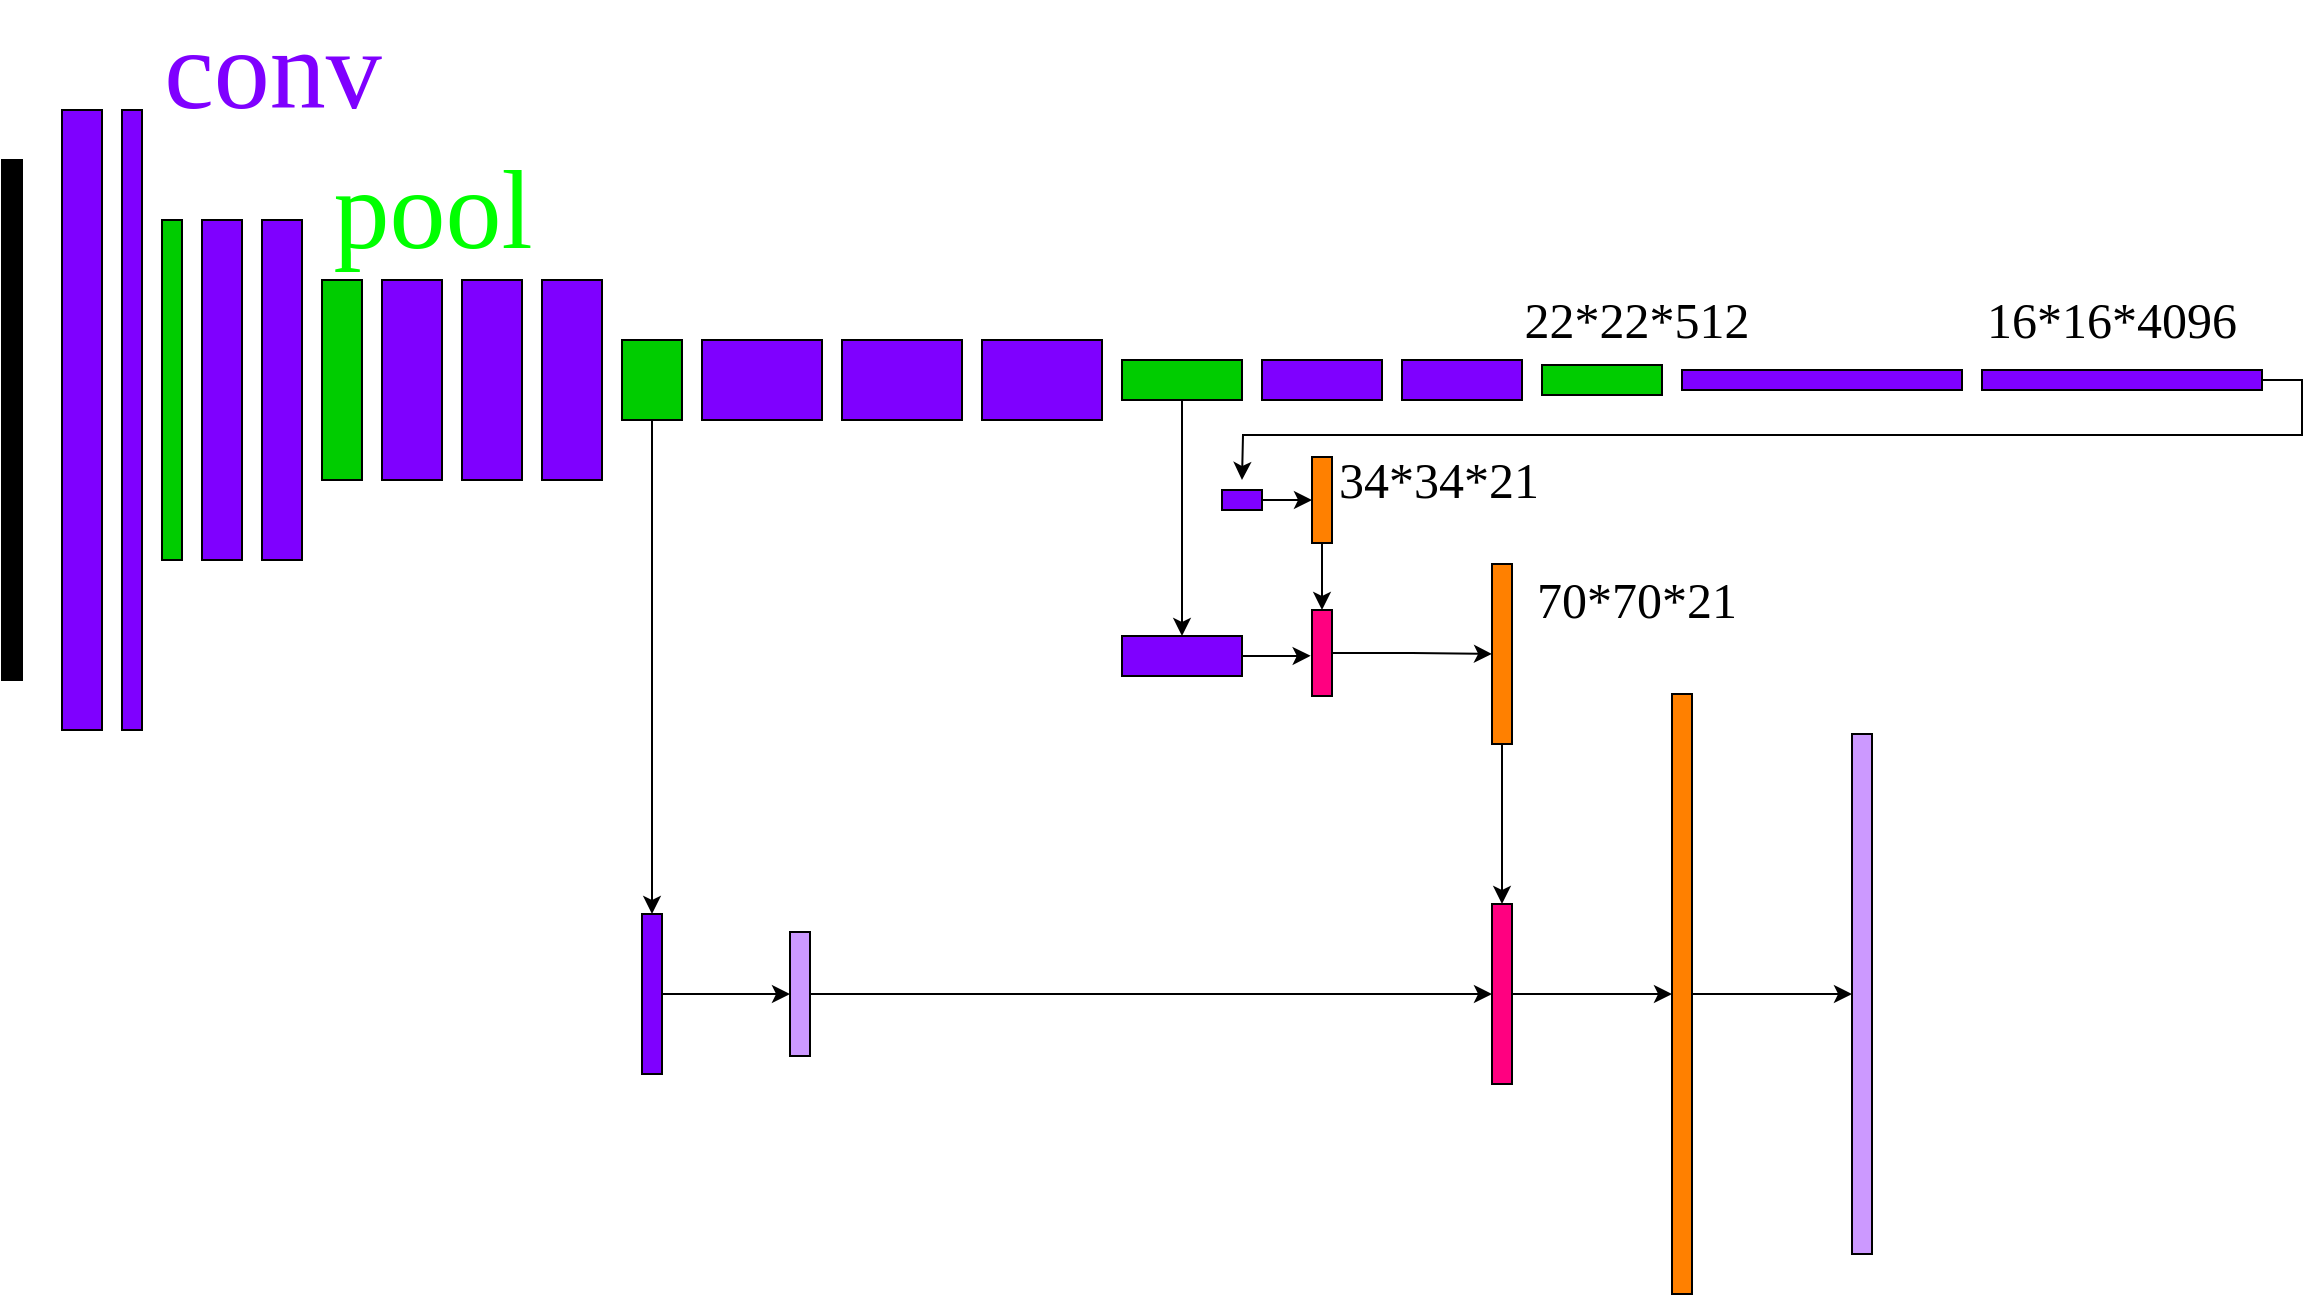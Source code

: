 <mxfile version="12.8.1" type="github"><diagram id="4vmw9qc6sN0B8Oa-BUN9" name="Page-1"><mxGraphModel dx="1826" dy="811" grid="1" gridSize="10" guides="1" tooltips="1" connect="1" arrows="1" fold="1" page="1" pageScale="1" pageWidth="827" pageHeight="1169" math="0" shadow="0"><root><mxCell id="0"/><mxCell id="1" parent="0"/><mxCell id="EISd4JiYMSwrplZ_3Wii-1" value="" style="rounded=0;whiteSpace=wrap;html=1;strokeColor=#000000;fillColor=#000000;fontFamily=Times New Roman;fontSize=25;" vertex="1" parent="1"><mxGeometry x="20" y="180" width="10" height="260" as="geometry"/></mxCell><mxCell id="EISd4JiYMSwrplZ_3Wii-2" value="" style="rounded=0;whiteSpace=wrap;html=1;fillColor=#7F00FF;fontFamily=Times New Roman;fontSize=25;" vertex="1" parent="1"><mxGeometry x="50" y="155" width="20" height="310" as="geometry"/></mxCell><mxCell id="EISd4JiYMSwrplZ_3Wii-3" value="" style="rounded=0;whiteSpace=wrap;html=1;fillColor=#7F00FF;fontFamily=Times New Roman;fontSize=25;" vertex="1" parent="1"><mxGeometry x="80" y="155" width="10" height="310" as="geometry"/></mxCell><mxCell id="EISd4JiYMSwrplZ_3Wii-4" value="" style="rounded=0;whiteSpace=wrap;html=1;fillColor=#00CC00;fontFamily=Times New Roman;fontSize=25;" vertex="1" parent="1"><mxGeometry x="100" y="210" width="10" height="170" as="geometry"/></mxCell><mxCell id="EISd4JiYMSwrplZ_3Wii-5" value="" style="rounded=0;whiteSpace=wrap;html=1;fillColor=#7F00FF;fontFamily=Times New Roman;fontSize=25;" vertex="1" parent="1"><mxGeometry x="120" y="210" width="20" height="170" as="geometry"/></mxCell><mxCell id="EISd4JiYMSwrplZ_3Wii-7" value="" style="rounded=0;whiteSpace=wrap;html=1;fillColor=#7F00FF;fontFamily=Times New Roman;fontSize=25;" vertex="1" parent="1"><mxGeometry x="150" y="210" width="20" height="170" as="geometry"/></mxCell><mxCell id="EISd4JiYMSwrplZ_3Wii-8" value="" style="rounded=0;whiteSpace=wrap;html=1;fillColor=#00CC00;fontFamily=Times New Roman;fontSize=25;" vertex="1" parent="1"><mxGeometry x="180" y="240" width="20" height="100" as="geometry"/></mxCell><mxCell id="EISd4JiYMSwrplZ_3Wii-9" value="" style="rounded=0;whiteSpace=wrap;html=1;fillColor=#7F00FF;fontFamily=Times New Roman;fontSize=25;" vertex="1" parent="1"><mxGeometry x="210" y="240" width="30" height="100" as="geometry"/></mxCell><mxCell id="EISd4JiYMSwrplZ_3Wii-11" value="" style="rounded=0;whiteSpace=wrap;html=1;fillColor=#7F00FF;fontFamily=Times New Roman;fontSize=25;" vertex="1" parent="1"><mxGeometry x="250" y="240" width="30" height="100" as="geometry"/></mxCell><mxCell id="EISd4JiYMSwrplZ_3Wii-12" value="" style="rounded=0;whiteSpace=wrap;html=1;fillColor=#7F00FF;fontFamily=Times New Roman;fontSize=25;" vertex="1" parent="1"><mxGeometry x="290" y="240" width="30" height="100" as="geometry"/></mxCell><mxCell id="EISd4JiYMSwrplZ_3Wii-50" value="" style="edgeStyle=orthogonalEdgeStyle;rounded=0;orthogonalLoop=1;jettySize=auto;html=1;exitX=0.5;exitY=1;exitDx=0;exitDy=0;fontFamily=Times New Roman;fontSize=25;" edge="1" parent="1" source="EISd4JiYMSwrplZ_3Wii-13" target="EISd4JiYMSwrplZ_3Wii-49"><mxGeometry relative="1" as="geometry"><mxPoint x="345" y="325" as="sourcePoint"/></mxGeometry></mxCell><mxCell id="EISd4JiYMSwrplZ_3Wii-13" value="" style="rounded=0;whiteSpace=wrap;html=1;fillColor=#00CC00;fontFamily=Times New Roman;fontSize=25;" vertex="1" parent="1"><mxGeometry x="330" y="270" width="30" height="40" as="geometry"/></mxCell><mxCell id="EISd4JiYMSwrplZ_3Wii-52" value="" style="edgeStyle=orthogonalEdgeStyle;rounded=0;orthogonalLoop=1;jettySize=auto;html=1;entryX=0;entryY=0.5;entryDx=0;entryDy=0;fontFamily=Times New Roman;fontSize=25;" edge="1" parent="1" source="EISd4JiYMSwrplZ_3Wii-49" target="EISd4JiYMSwrplZ_3Wii-43"><mxGeometry relative="1" as="geometry"><mxPoint x="411" y="592" as="targetPoint"/></mxGeometry></mxCell><mxCell id="EISd4JiYMSwrplZ_3Wii-49" value="" style="rounded=0;whiteSpace=wrap;html=1;fillColor=#7F00FF;fontFamily=Times New Roman;fontSize=25;" vertex="1" parent="1"><mxGeometry x="340" y="557" width="10" height="80" as="geometry"/></mxCell><mxCell id="EISd4JiYMSwrplZ_3Wii-48" value="" style="edgeStyle=orthogonalEdgeStyle;rounded=0;orthogonalLoop=1;jettySize=auto;html=1;fontFamily=Times New Roman;fontSize=25;" edge="1" parent="1" source="EISd4JiYMSwrplZ_3Wii-43" target="EISd4JiYMSwrplZ_3Wii-36"><mxGeometry relative="1" as="geometry"><mxPoint x="440" y="580" as="targetPoint"/></mxGeometry></mxCell><mxCell id="EISd4JiYMSwrplZ_3Wii-43" value="" style="rounded=0;whiteSpace=wrap;html=1;fillColor=#CC99FF;fontFamily=Times New Roman;fontSize=25;" vertex="1" parent="1"><mxGeometry x="414" y="566" width="10" height="62" as="geometry"/></mxCell><mxCell id="EISd4JiYMSwrplZ_3Wii-15" value="" style="rounded=0;whiteSpace=wrap;html=1;fillColor=#7F00FF;fontFamily=Times New Roman;fontSize=25;" vertex="1" parent="1"><mxGeometry x="370" y="270" width="60" height="40" as="geometry"/></mxCell><mxCell id="EISd4JiYMSwrplZ_3Wii-17" value="" style="rounded=0;whiteSpace=wrap;html=1;fillColor=#7F00FF;fontFamily=Times New Roman;fontSize=25;" vertex="1" parent="1"><mxGeometry x="440" y="270" width="60" height="40" as="geometry"/></mxCell><mxCell id="EISd4JiYMSwrplZ_3Wii-18" value="" style="rounded=0;whiteSpace=wrap;html=1;fillColor=#7F00FF;fontFamily=Times New Roman;fontSize=25;" vertex="1" parent="1"><mxGeometry x="510" y="270" width="60" height="40" as="geometry"/></mxCell><mxCell id="EISd4JiYMSwrplZ_3Wii-58" value="" style="edgeStyle=orthogonalEdgeStyle;rounded=0;orthogonalLoop=1;jettySize=auto;html=1;fontFamily=Times New Roman;fontSize=25;" edge="1" parent="1" source="EISd4JiYMSwrplZ_3Wii-19" target="EISd4JiYMSwrplZ_3Wii-57"><mxGeometry relative="1" as="geometry"/></mxCell><mxCell id="EISd4JiYMSwrplZ_3Wii-19" value="" style="rounded=0;whiteSpace=wrap;html=1;fillColor=#00CC00;fontFamily=Times New Roman;fontSize=25;" vertex="1" parent="1"><mxGeometry x="580" y="280" width="60" height="20" as="geometry"/></mxCell><mxCell id="EISd4JiYMSwrplZ_3Wii-60" value="" style="edgeStyle=orthogonalEdgeStyle;rounded=0;orthogonalLoop=1;jettySize=auto;html=1;entryX=-0.066;entryY=0.533;entryDx=0;entryDy=0;entryPerimeter=0;fontFamily=Times New Roman;fontSize=25;" edge="1" parent="1" source="EISd4JiYMSwrplZ_3Wii-57" target="EISd4JiYMSwrplZ_3Wii-32"><mxGeometry relative="1" as="geometry"><mxPoint x="670" y="427" as="targetPoint"/></mxGeometry></mxCell><mxCell id="EISd4JiYMSwrplZ_3Wii-57" value="" style="rounded=0;whiteSpace=wrap;html=1;fillColor=#7F00FF;fontFamily=Times New Roman;fontSize=25;" vertex="1" parent="1"><mxGeometry x="580" y="418" width="60" height="20" as="geometry"/></mxCell><mxCell id="EISd4JiYMSwrplZ_3Wii-22" value="" style="rounded=0;whiteSpace=wrap;html=1;fillColor=#7F00FF;fontFamily=Times New Roman;fontSize=25;" vertex="1" parent="1"><mxGeometry x="650" y="280" width="60" height="20" as="geometry"/></mxCell><mxCell id="EISd4JiYMSwrplZ_3Wii-23" value="" style="rounded=0;whiteSpace=wrap;html=1;fillColor=#7F00FF;fontFamily=Times New Roman;fontSize=25;" vertex="1" parent="1"><mxGeometry x="720" y="280" width="60" height="20" as="geometry"/></mxCell><mxCell id="EISd4JiYMSwrplZ_3Wii-24" value="" style="rounded=0;whiteSpace=wrap;html=1;fillColor=#00CC00;fontFamily=Times New Roman;fontSize=25;" vertex="1" parent="1"><mxGeometry x="790" y="282.5" width="60" height="15" as="geometry"/></mxCell><mxCell id="EISd4JiYMSwrplZ_3Wii-25" value="" style="rounded=0;whiteSpace=wrap;html=1;fillColor=#7F00FF;fontFamily=Times New Roman;fontSize=25;" vertex="1" parent="1"><mxGeometry x="860" y="285" width="140" height="10" as="geometry"/></mxCell><mxCell id="EISd4JiYMSwrplZ_3Wii-54" value="" style="edgeStyle=orthogonalEdgeStyle;rounded=0;orthogonalLoop=1;jettySize=auto;html=1;exitX=1;exitY=0.5;exitDx=0;exitDy=0;fontFamily=Times New Roman;fontSize=25;" edge="1" parent="1" source="EISd4JiYMSwrplZ_3Wii-27"><mxGeometry relative="1" as="geometry"><mxPoint x="640" y="340" as="targetPoint"/></mxGeometry></mxCell><mxCell id="EISd4JiYMSwrplZ_3Wii-27" value="" style="rounded=0;whiteSpace=wrap;html=1;fillColor=#7F00FF;fontFamily=Times New Roman;fontSize=25;" vertex="1" parent="1"><mxGeometry x="1010" y="285" width="140" height="10" as="geometry"/></mxCell><mxCell id="EISd4JiYMSwrplZ_3Wii-56" value="" style="edgeStyle=orthogonalEdgeStyle;rounded=0;orthogonalLoop=1;jettySize=auto;html=1;entryX=0;entryY=0.5;entryDx=0;entryDy=0;fontFamily=Times New Roman;fontSize=25;" edge="1" parent="1" source="EISd4JiYMSwrplZ_3Wii-28" target="EISd4JiYMSwrplZ_3Wii-31"><mxGeometry relative="1" as="geometry"><mxPoint x="730" y="350" as="targetPoint"/></mxGeometry></mxCell><mxCell id="EISd4JiYMSwrplZ_3Wii-28" value="" style="rounded=0;whiteSpace=wrap;html=1;fillColor=#7F00FF;fontFamily=Times New Roman;fontSize=25;" vertex="1" parent="1"><mxGeometry x="630" y="345" width="20" height="10" as="geometry"/></mxCell><mxCell id="EISd4JiYMSwrplZ_3Wii-33" value="" style="edgeStyle=orthogonalEdgeStyle;rounded=0;orthogonalLoop=1;jettySize=auto;html=1;fontFamily=Times New Roman;fontSize=25;" edge="1" parent="1" source="EISd4JiYMSwrplZ_3Wii-31" target="EISd4JiYMSwrplZ_3Wii-32"><mxGeometry relative="1" as="geometry"/></mxCell><mxCell id="EISd4JiYMSwrplZ_3Wii-31" value="" style="rounded=0;whiteSpace=wrap;html=1;fillColor=#FF8000;fontFamily=Times New Roman;fontSize=25;" vertex="1" parent="1"><mxGeometry x="675" y="328.5" width="10" height="43" as="geometry"/></mxCell><mxCell id="EISd4JiYMSwrplZ_3Wii-35" value="" style="edgeStyle=orthogonalEdgeStyle;rounded=0;orthogonalLoop=1;jettySize=auto;html=1;fontFamily=Times New Roman;fontSize=25;" edge="1" parent="1" source="EISd4JiYMSwrplZ_3Wii-32" target="EISd4JiYMSwrplZ_3Wii-34"><mxGeometry relative="1" as="geometry"/></mxCell><mxCell id="EISd4JiYMSwrplZ_3Wii-32" value="" style="rounded=0;whiteSpace=wrap;html=1;fillColor=#FF0080;fontFamily=Times New Roman;fontSize=25;" vertex="1" parent="1"><mxGeometry x="675" y="405" width="10" height="43" as="geometry"/></mxCell><mxCell id="EISd4JiYMSwrplZ_3Wii-37" value="" style="edgeStyle=orthogonalEdgeStyle;rounded=0;orthogonalLoop=1;jettySize=auto;html=1;fontFamily=Times New Roman;fontSize=25;" edge="1" parent="1" source="EISd4JiYMSwrplZ_3Wii-34" target="EISd4JiYMSwrplZ_3Wii-36"><mxGeometry relative="1" as="geometry"/></mxCell><mxCell id="EISd4JiYMSwrplZ_3Wii-34" value="" style="rounded=0;whiteSpace=wrap;html=1;fillColor=#FF8000;fontFamily=Times New Roman;fontSize=25;" vertex="1" parent="1"><mxGeometry x="765" y="382" width="10" height="90" as="geometry"/></mxCell><mxCell id="EISd4JiYMSwrplZ_3Wii-39" value="" style="edgeStyle=orthogonalEdgeStyle;rounded=0;orthogonalLoop=1;jettySize=auto;html=1;fontFamily=Times New Roman;fontSize=25;" edge="1" parent="1" source="EISd4JiYMSwrplZ_3Wii-36" target="EISd4JiYMSwrplZ_3Wii-38"><mxGeometry relative="1" as="geometry"/></mxCell><mxCell id="EISd4JiYMSwrplZ_3Wii-36" value="" style="rounded=0;whiteSpace=wrap;html=1;fillColor=#FF0080;fontFamily=Times New Roman;fontSize=25;" vertex="1" parent="1"><mxGeometry x="765" y="552" width="10" height="90" as="geometry"/></mxCell><mxCell id="EISd4JiYMSwrplZ_3Wii-42" value="" style="edgeStyle=orthogonalEdgeStyle;rounded=0;orthogonalLoop=1;jettySize=auto;html=1;fontFamily=Times New Roman;fontSize=25;" edge="1" parent="1" source="EISd4JiYMSwrplZ_3Wii-38" target="EISd4JiYMSwrplZ_3Wii-41"><mxGeometry relative="1" as="geometry"/></mxCell><mxCell id="EISd4JiYMSwrplZ_3Wii-38" value="" style="rounded=0;whiteSpace=wrap;html=1;fillColor=#FF8000;fontFamily=Times New Roman;fontSize=25;" vertex="1" parent="1"><mxGeometry x="855" y="447" width="10" height="300" as="geometry"/></mxCell><mxCell id="EISd4JiYMSwrplZ_3Wii-41" value="" style="rounded=0;whiteSpace=wrap;html=1;fillColor=#CC99FF;fontFamily=Times New Roman;fontSize=25;" vertex="1" parent="1"><mxGeometry x="945" y="467" width="10" height="260" as="geometry"/></mxCell><mxCell id="EISd4JiYMSwrplZ_3Wii-61" value="16*16*4096" style="text;html=1;strokeColor=none;fillColor=none;align=center;verticalAlign=middle;whiteSpace=wrap;rounded=0;fontFamily=Times New Roman;fontSize=25;" vertex="1" parent="1"><mxGeometry x="1010" y="250" width="130" height="20" as="geometry"/></mxCell><mxCell id="EISd4JiYMSwrplZ_3Wii-63" value="22*22*512" style="text;html=1;align=center;verticalAlign=middle;resizable=0;points=[];autosize=1;fontFamily=Times New Roman;fontSize=25;" vertex="1" parent="1"><mxGeometry x="772" y="240" width="130" height="40" as="geometry"/></mxCell><mxCell id="EISd4JiYMSwrplZ_3Wii-64" value="34*34*21" style="text;html=1;align=center;verticalAlign=middle;resizable=0;points=[];autosize=1;fontFamily=Times New Roman;fontSize=25;" vertex="1" parent="1"><mxGeometry x="678" y="320" width="120" height="40" as="geometry"/></mxCell><mxCell id="EISd4JiYMSwrplZ_3Wii-65" value="70*70*21" style="text;html=1;align=center;verticalAlign=middle;resizable=0;points=[];autosize=1;fontFamily=Times New Roman;fontSize=25;" vertex="1" parent="1"><mxGeometry x="777" y="380" width="120" height="40" as="geometry"/></mxCell><mxCell id="EISd4JiYMSwrplZ_3Wii-66" value="&lt;font color=&quot;#7f00ff&quot; style=&quot;font-size: 56px;&quot;&gt;conv&lt;/font&gt;" style="text;html=1;align=center;verticalAlign=middle;resizable=0;points=[];autosize=1;fontSize=56;fontFamily=Times New Roman;" vertex="1" parent="1"><mxGeometry x="90" y="100" width="130" height="70" as="geometry"/></mxCell><mxCell id="EISd4JiYMSwrplZ_3Wii-67" value="&lt;font color=&quot;#00ff00&quot; style=&quot;font-size: 56px;&quot;&gt;pool&lt;/font&gt;" style="text;html=1;align=center;verticalAlign=middle;resizable=0;points=[];autosize=1;fontSize=56;fontFamily=Times New Roman;" vertex="1" parent="1"><mxGeometry x="180" y="170" width="110" height="70" as="geometry"/></mxCell></root></mxGraphModel></diagram></mxfile>